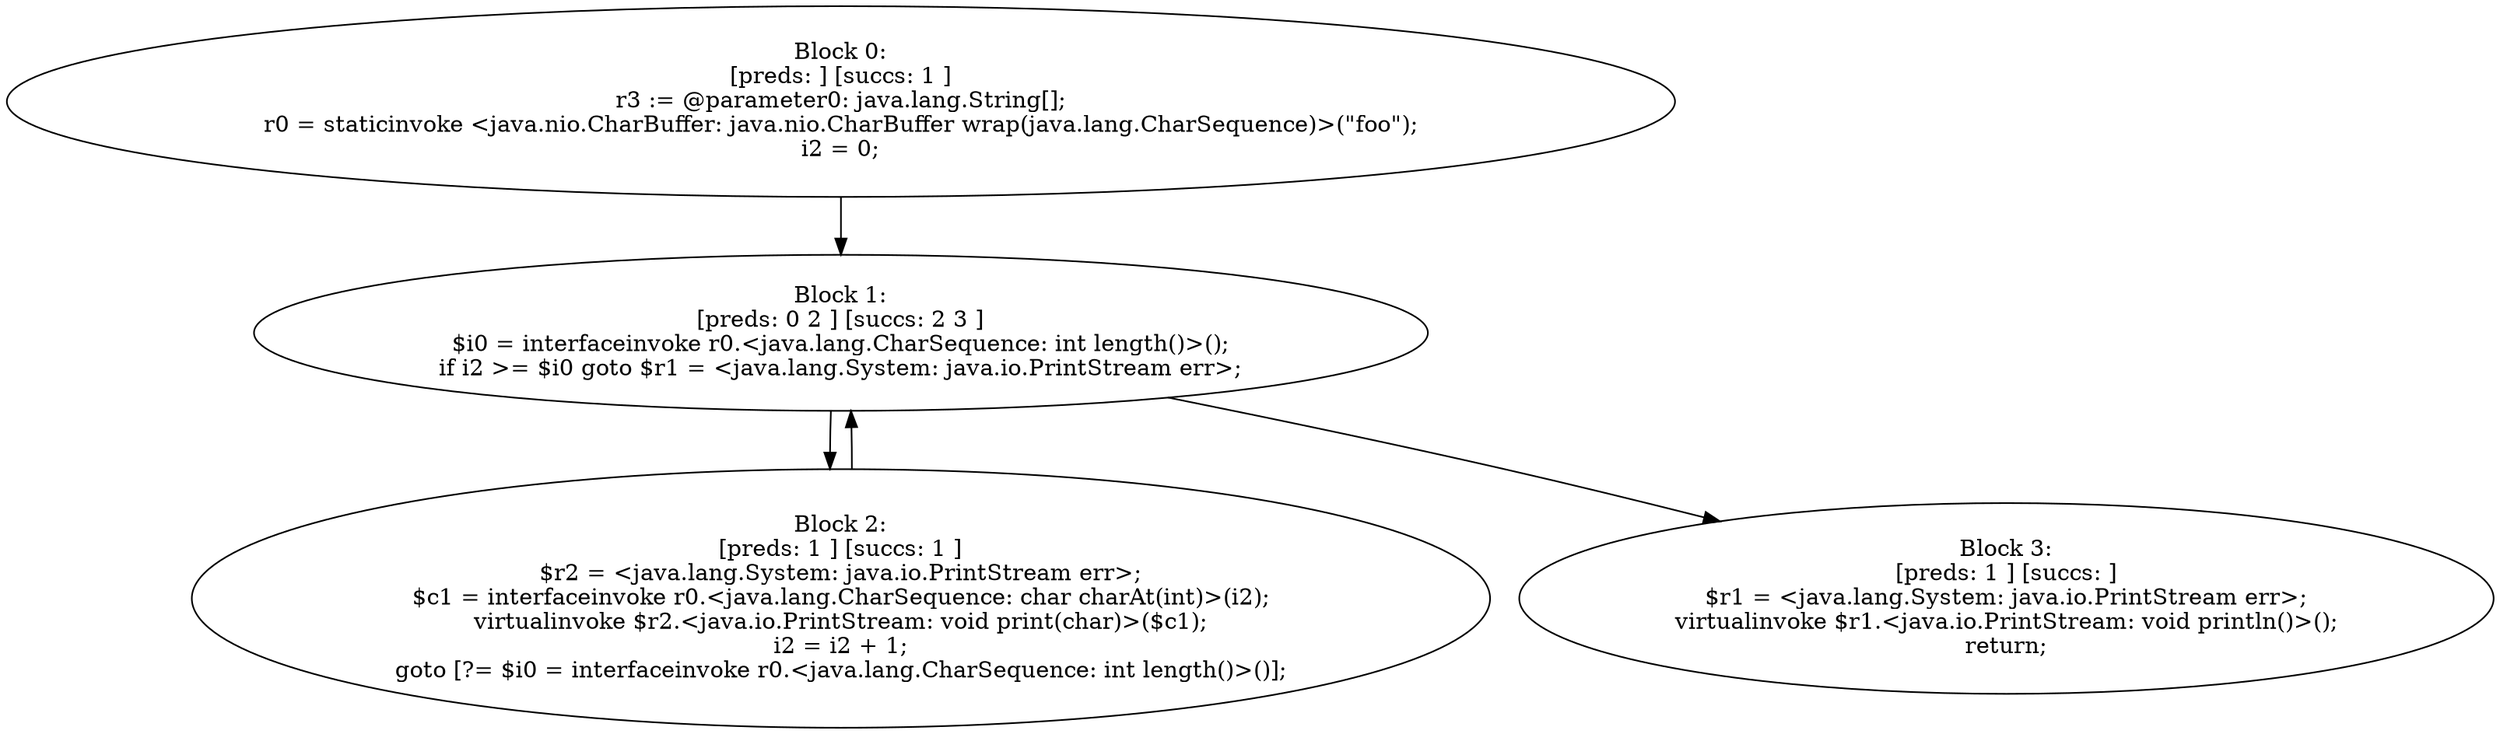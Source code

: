 digraph "unitGraph" {
    "Block 0:
[preds: ] [succs: 1 ]
r3 := @parameter0: java.lang.String[];
r0 = staticinvoke <java.nio.CharBuffer: java.nio.CharBuffer wrap(java.lang.CharSequence)>(\"foo\");
i2 = 0;
"
    "Block 1:
[preds: 0 2 ] [succs: 2 3 ]
$i0 = interfaceinvoke r0.<java.lang.CharSequence: int length()>();
if i2 >= $i0 goto $r1 = <java.lang.System: java.io.PrintStream err>;
"
    "Block 2:
[preds: 1 ] [succs: 1 ]
$r2 = <java.lang.System: java.io.PrintStream err>;
$c1 = interfaceinvoke r0.<java.lang.CharSequence: char charAt(int)>(i2);
virtualinvoke $r2.<java.io.PrintStream: void print(char)>($c1);
i2 = i2 + 1;
goto [?= $i0 = interfaceinvoke r0.<java.lang.CharSequence: int length()>()];
"
    "Block 3:
[preds: 1 ] [succs: ]
$r1 = <java.lang.System: java.io.PrintStream err>;
virtualinvoke $r1.<java.io.PrintStream: void println()>();
return;
"
    "Block 0:
[preds: ] [succs: 1 ]
r3 := @parameter0: java.lang.String[];
r0 = staticinvoke <java.nio.CharBuffer: java.nio.CharBuffer wrap(java.lang.CharSequence)>(\"foo\");
i2 = 0;
"->"Block 1:
[preds: 0 2 ] [succs: 2 3 ]
$i0 = interfaceinvoke r0.<java.lang.CharSequence: int length()>();
if i2 >= $i0 goto $r1 = <java.lang.System: java.io.PrintStream err>;
";
    "Block 1:
[preds: 0 2 ] [succs: 2 3 ]
$i0 = interfaceinvoke r0.<java.lang.CharSequence: int length()>();
if i2 >= $i0 goto $r1 = <java.lang.System: java.io.PrintStream err>;
"->"Block 2:
[preds: 1 ] [succs: 1 ]
$r2 = <java.lang.System: java.io.PrintStream err>;
$c1 = interfaceinvoke r0.<java.lang.CharSequence: char charAt(int)>(i2);
virtualinvoke $r2.<java.io.PrintStream: void print(char)>($c1);
i2 = i2 + 1;
goto [?= $i0 = interfaceinvoke r0.<java.lang.CharSequence: int length()>()];
";
    "Block 1:
[preds: 0 2 ] [succs: 2 3 ]
$i0 = interfaceinvoke r0.<java.lang.CharSequence: int length()>();
if i2 >= $i0 goto $r1 = <java.lang.System: java.io.PrintStream err>;
"->"Block 3:
[preds: 1 ] [succs: ]
$r1 = <java.lang.System: java.io.PrintStream err>;
virtualinvoke $r1.<java.io.PrintStream: void println()>();
return;
";
    "Block 2:
[preds: 1 ] [succs: 1 ]
$r2 = <java.lang.System: java.io.PrintStream err>;
$c1 = interfaceinvoke r0.<java.lang.CharSequence: char charAt(int)>(i2);
virtualinvoke $r2.<java.io.PrintStream: void print(char)>($c1);
i2 = i2 + 1;
goto [?= $i0 = interfaceinvoke r0.<java.lang.CharSequence: int length()>()];
"->"Block 1:
[preds: 0 2 ] [succs: 2 3 ]
$i0 = interfaceinvoke r0.<java.lang.CharSequence: int length()>();
if i2 >= $i0 goto $r1 = <java.lang.System: java.io.PrintStream err>;
";
}
